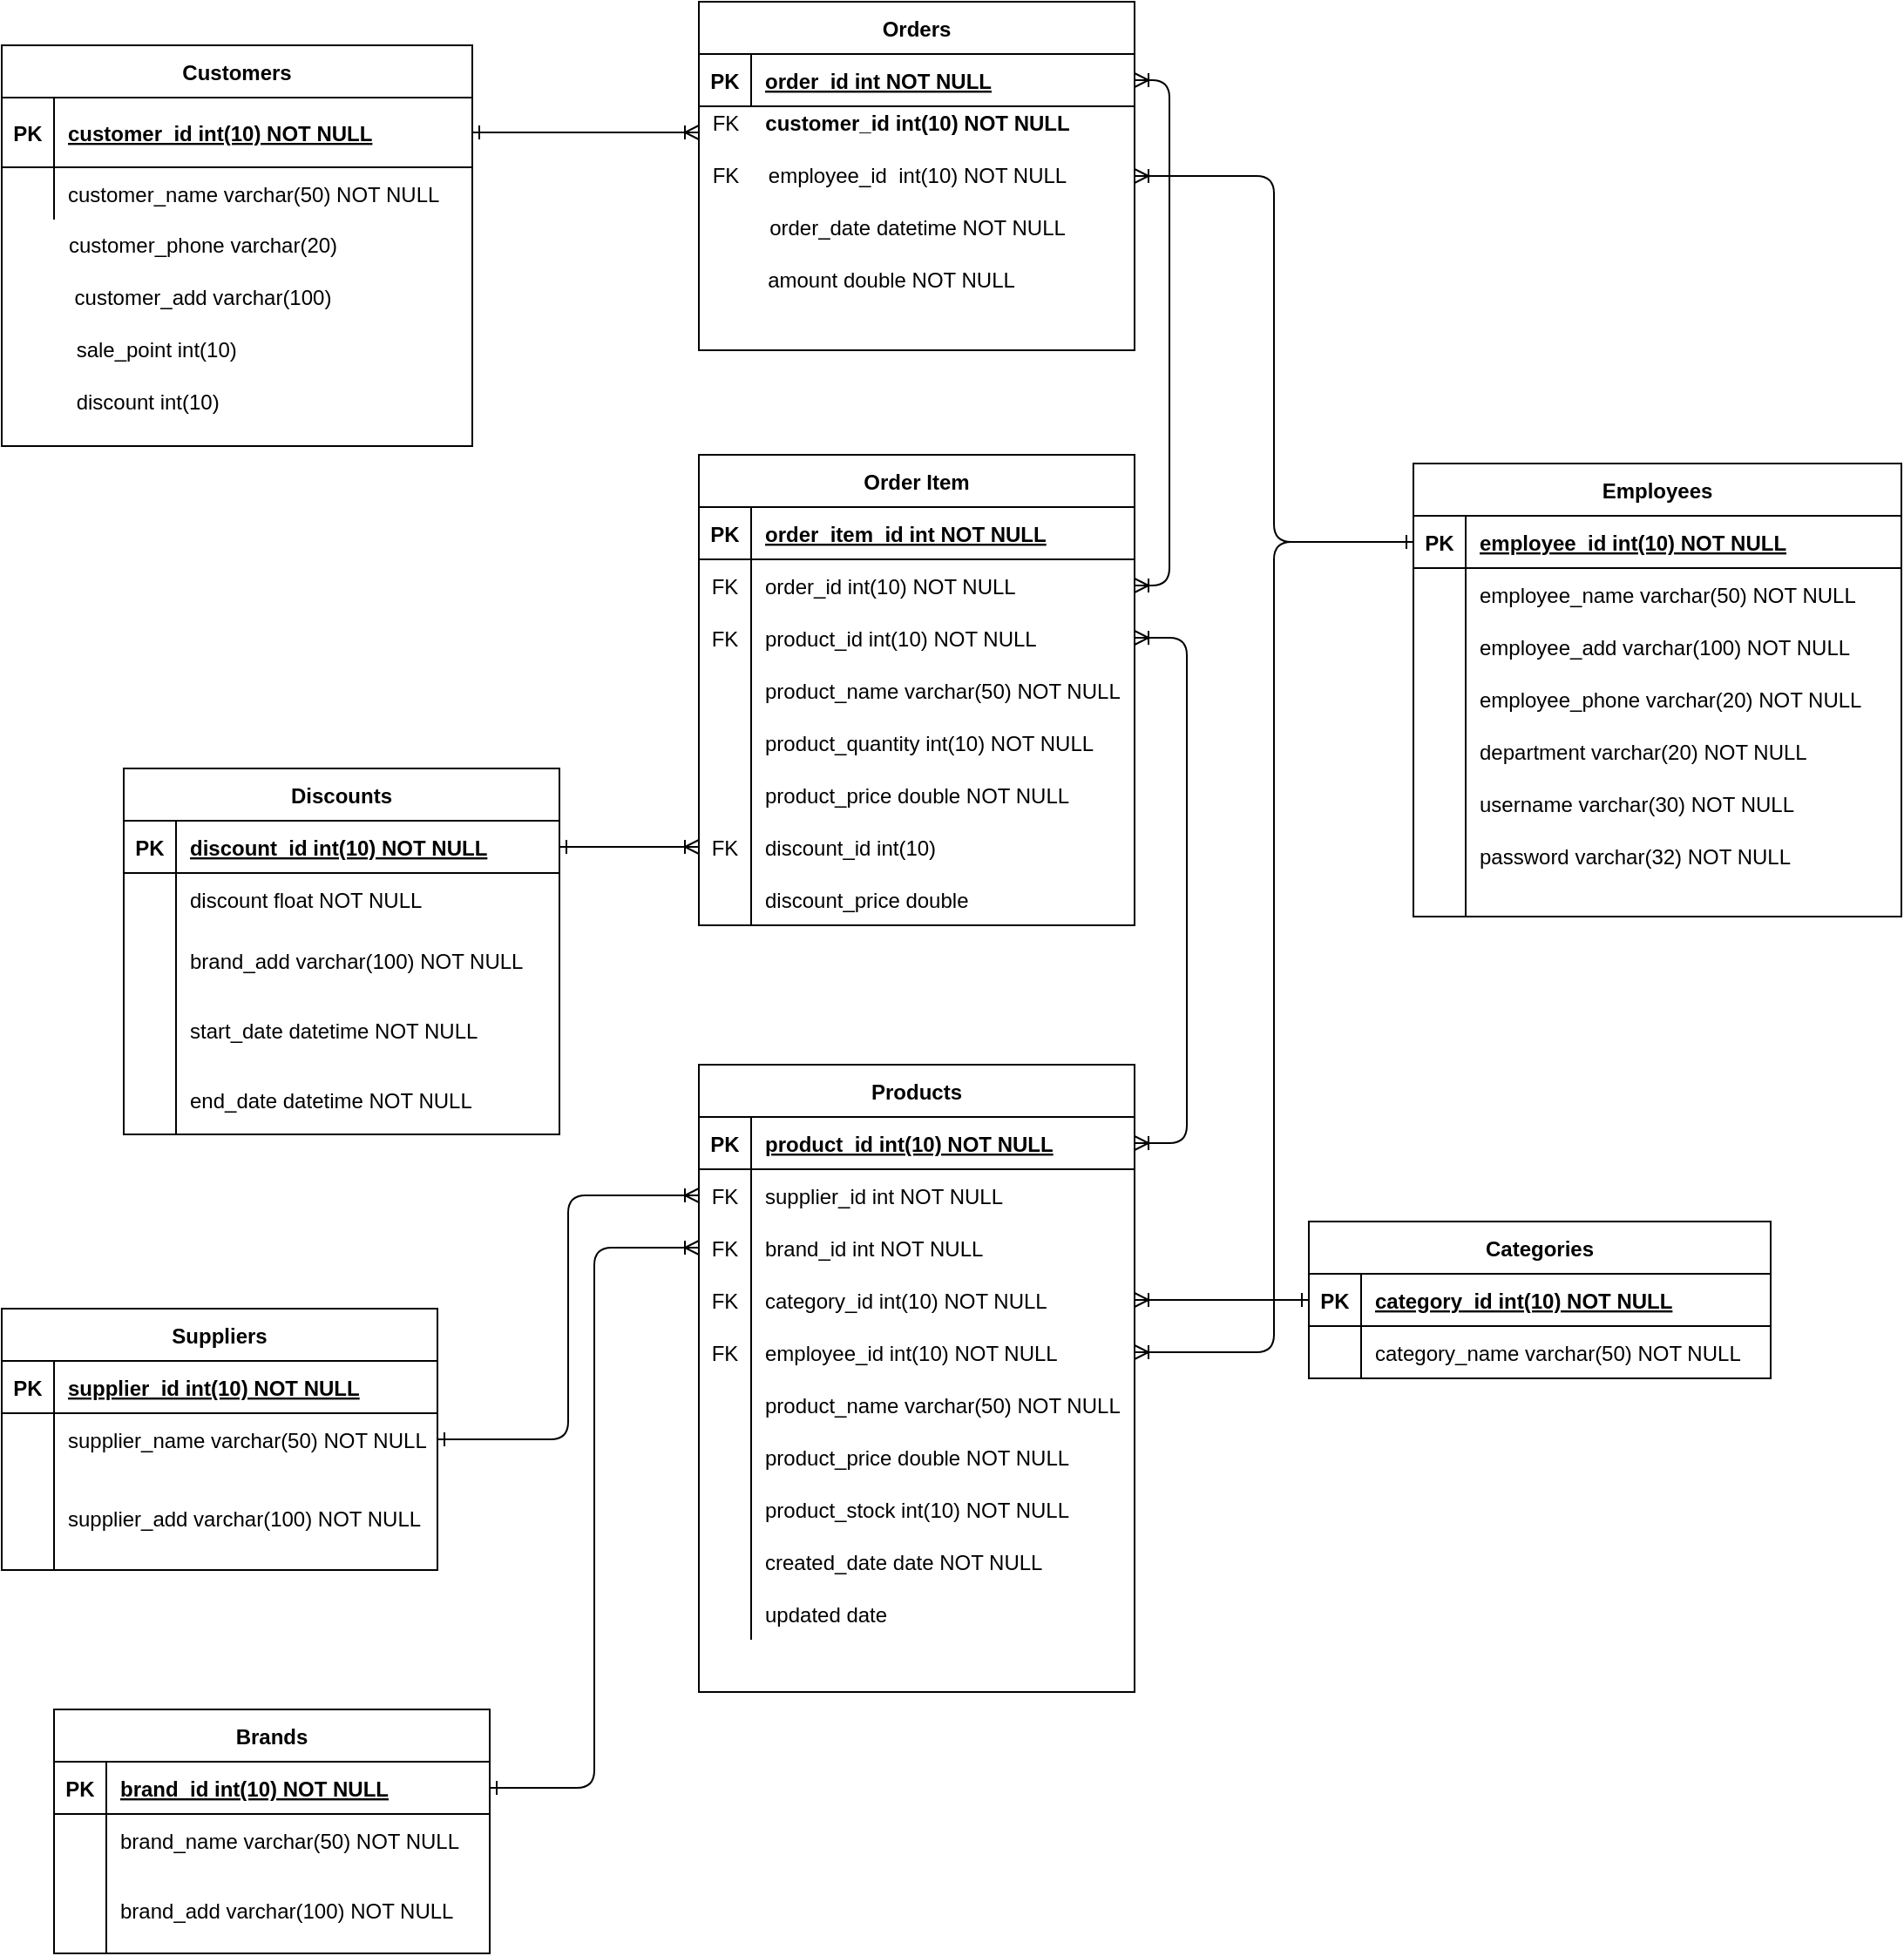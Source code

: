 <mxfile version="14.6.13" type="device"><diagram id="R2lEEEUBdFMjLlhIrx00" name="Page-1"><mxGraphModel dx="852" dy="494" grid="1" gridSize="10" guides="1" tooltips="1" connect="1" arrows="1" fold="1" page="1" pageScale="1" pageWidth="850" pageHeight="1100" math="0" shadow="0" extFonts="Permanent Marker^https://fonts.googleapis.com/css?family=Permanent+Marker"><root><mxCell id="0"/><mxCell id="1" parent="0"/><mxCell id="C-vyLk0tnHw3VtMMgP7b-1" value="" style="edgeStyle=entityRelationEdgeStyle;endArrow=ERoneToMany;startArrow=ERone;endFill=0;startFill=0;" parent="1" source="C-vyLk0tnHw3VtMMgP7b-24" edge="1"><mxGeometry width="100" height="100" relative="1" as="geometry"><mxPoint x="340" y="720" as="sourcePoint"/><mxPoint x="450" y="195" as="targetPoint"/></mxGeometry></mxCell><mxCell id="C-vyLk0tnHw3VtMMgP7b-2" value="Orders" style="shape=table;startSize=30;container=1;collapsible=1;childLayout=tableLayout;fixedRows=1;rowLines=0;fontStyle=1;align=center;resizeLast=1;" parent="1" vertex="1"><mxGeometry x="450" y="120" width="250" height="200" as="geometry"/></mxCell><mxCell id="C-vyLk0tnHw3VtMMgP7b-3" value="" style="shape=partialRectangle;collapsible=0;dropTarget=0;pointerEvents=0;fillColor=none;points=[[0,0.5],[1,0.5]];portConstraint=eastwest;top=0;left=0;right=0;bottom=1;" parent="C-vyLk0tnHw3VtMMgP7b-2" vertex="1"><mxGeometry y="30" width="250" height="30" as="geometry"/></mxCell><mxCell id="C-vyLk0tnHw3VtMMgP7b-4" value="PK" style="shape=partialRectangle;overflow=hidden;connectable=0;fillColor=none;top=0;left=0;bottom=0;right=0;fontStyle=1;" parent="C-vyLk0tnHw3VtMMgP7b-3" vertex="1"><mxGeometry width="30" height="30" as="geometry"/></mxCell><mxCell id="C-vyLk0tnHw3VtMMgP7b-5" value="order_id int NOT NULL " style="shape=partialRectangle;overflow=hidden;connectable=0;fillColor=none;top=0;left=0;bottom=0;right=0;align=left;spacingLeft=6;fontStyle=5;" parent="C-vyLk0tnHw3VtMMgP7b-3" vertex="1"><mxGeometry x="30" width="220" height="30" as="geometry"/></mxCell><mxCell id="C-vyLk0tnHw3VtMMgP7b-13" value="Order Item" style="shape=table;startSize=30;container=1;collapsible=1;childLayout=tableLayout;fixedRows=1;rowLines=0;fontStyle=1;align=center;resizeLast=1;" parent="1" vertex="1"><mxGeometry x="450" y="380" width="250" height="270" as="geometry"/></mxCell><mxCell id="C-vyLk0tnHw3VtMMgP7b-14" value="" style="shape=partialRectangle;collapsible=0;dropTarget=0;pointerEvents=0;fillColor=none;points=[[0,0.5],[1,0.5]];portConstraint=eastwest;top=0;left=0;right=0;bottom=1;" parent="C-vyLk0tnHw3VtMMgP7b-13" vertex="1"><mxGeometry y="30" width="250" height="30" as="geometry"/></mxCell><mxCell id="C-vyLk0tnHw3VtMMgP7b-15" value="PK" style="shape=partialRectangle;overflow=hidden;connectable=0;fillColor=none;top=0;left=0;bottom=0;right=0;fontStyle=1;" parent="C-vyLk0tnHw3VtMMgP7b-14" vertex="1"><mxGeometry width="30" height="30" as="geometry"/></mxCell><mxCell id="C-vyLk0tnHw3VtMMgP7b-16" value="order_item_id int NOT NULL " style="shape=partialRectangle;overflow=hidden;connectable=0;fillColor=none;top=0;left=0;bottom=0;right=0;align=left;spacingLeft=6;fontStyle=5;" parent="C-vyLk0tnHw3VtMMgP7b-14" vertex="1"><mxGeometry x="30" width="220" height="30" as="geometry"/></mxCell><mxCell id="C-vyLk0tnHw3VtMMgP7b-17" value="" style="shape=partialRectangle;collapsible=0;dropTarget=0;pointerEvents=0;fillColor=none;points=[[0,0.5],[1,0.5]];portConstraint=eastwest;top=0;left=0;right=0;bottom=0;" parent="C-vyLk0tnHw3VtMMgP7b-13" vertex="1"><mxGeometry y="60" width="250" height="30" as="geometry"/></mxCell><mxCell id="C-vyLk0tnHw3VtMMgP7b-18" value="FK" style="shape=partialRectangle;overflow=hidden;connectable=0;fillColor=none;top=0;left=0;bottom=0;right=0;" parent="C-vyLk0tnHw3VtMMgP7b-17" vertex="1"><mxGeometry width="30" height="30" as="geometry"/></mxCell><mxCell id="C-vyLk0tnHw3VtMMgP7b-19" value="order_id int(10) NOT NULL" style="shape=partialRectangle;overflow=hidden;connectable=0;fillColor=none;top=0;left=0;bottom=0;right=0;align=left;spacingLeft=6;" parent="C-vyLk0tnHw3VtMMgP7b-17" vertex="1"><mxGeometry x="30" width="220" height="30" as="geometry"/></mxCell><mxCell id="C-vyLk0tnHw3VtMMgP7b-20" value="" style="shape=partialRectangle;collapsible=0;dropTarget=0;pointerEvents=0;fillColor=none;points=[[0,0.5],[1,0.5]];portConstraint=eastwest;top=0;left=0;right=0;bottom=0;" parent="C-vyLk0tnHw3VtMMgP7b-13" vertex="1"><mxGeometry y="90" width="250" height="30" as="geometry"/></mxCell><mxCell id="C-vyLk0tnHw3VtMMgP7b-21" value="FK" style="shape=partialRectangle;overflow=hidden;connectable=0;fillColor=none;top=0;left=0;bottom=0;right=0;" parent="C-vyLk0tnHw3VtMMgP7b-20" vertex="1"><mxGeometry width="30" height="30" as="geometry"/></mxCell><mxCell id="C-vyLk0tnHw3VtMMgP7b-22" value="product_id int(10) NOT NULL" style="shape=partialRectangle;overflow=hidden;connectable=0;fillColor=none;top=0;left=0;bottom=0;right=0;align=left;spacingLeft=6;" parent="C-vyLk0tnHw3VtMMgP7b-20" vertex="1"><mxGeometry x="30" width="220" height="30" as="geometry"/></mxCell><mxCell id="wMYhRLvgJo-tIMHwj_1p-20" value="" style="shape=partialRectangle;collapsible=0;dropTarget=0;pointerEvents=0;fillColor=none;points=[[0,0.5],[1,0.5]];portConstraint=eastwest;top=0;left=0;right=0;bottom=0;" vertex="1" parent="C-vyLk0tnHw3VtMMgP7b-13"><mxGeometry y="120" width="250" height="30" as="geometry"/></mxCell><mxCell id="wMYhRLvgJo-tIMHwj_1p-21" value="" style="shape=partialRectangle;overflow=hidden;connectable=0;fillColor=none;top=0;left=0;bottom=0;right=0;" vertex="1" parent="wMYhRLvgJo-tIMHwj_1p-20"><mxGeometry width="30" height="30" as="geometry"/></mxCell><mxCell id="wMYhRLvgJo-tIMHwj_1p-22" value="product_name varchar(50) NOT NULL" style="shape=partialRectangle;overflow=hidden;connectable=0;fillColor=none;top=0;left=0;bottom=0;right=0;align=left;spacingLeft=6;" vertex="1" parent="wMYhRLvgJo-tIMHwj_1p-20"><mxGeometry x="30" width="220" height="30" as="geometry"/></mxCell><mxCell id="wMYhRLvgJo-tIMHwj_1p-23" value="" style="shape=partialRectangle;collapsible=0;dropTarget=0;pointerEvents=0;fillColor=none;points=[[0,0.5],[1,0.5]];portConstraint=eastwest;top=0;left=0;right=0;bottom=0;" vertex="1" parent="C-vyLk0tnHw3VtMMgP7b-13"><mxGeometry y="150" width="250" height="30" as="geometry"/></mxCell><mxCell id="wMYhRLvgJo-tIMHwj_1p-24" value="" style="shape=partialRectangle;overflow=hidden;connectable=0;fillColor=none;top=0;left=0;bottom=0;right=0;" vertex="1" parent="wMYhRLvgJo-tIMHwj_1p-23"><mxGeometry width="30" height="30" as="geometry"/></mxCell><mxCell id="wMYhRLvgJo-tIMHwj_1p-25" value="product_quantity int(10) NOT NULL" style="shape=partialRectangle;overflow=hidden;connectable=0;fillColor=none;top=0;left=0;bottom=0;right=0;align=left;spacingLeft=6;" vertex="1" parent="wMYhRLvgJo-tIMHwj_1p-23"><mxGeometry x="30" width="220" height="30" as="geometry"/></mxCell><mxCell id="wMYhRLvgJo-tIMHwj_1p-26" value="" style="shape=partialRectangle;collapsible=0;dropTarget=0;pointerEvents=0;fillColor=none;points=[[0,0.5],[1,0.5]];portConstraint=eastwest;top=0;left=0;right=0;bottom=0;" vertex="1" parent="C-vyLk0tnHw3VtMMgP7b-13"><mxGeometry y="180" width="250" height="30" as="geometry"/></mxCell><mxCell id="wMYhRLvgJo-tIMHwj_1p-27" value="" style="shape=partialRectangle;overflow=hidden;connectable=0;fillColor=none;top=0;left=0;bottom=0;right=0;" vertex="1" parent="wMYhRLvgJo-tIMHwj_1p-26"><mxGeometry width="30" height="30" as="geometry"/></mxCell><mxCell id="wMYhRLvgJo-tIMHwj_1p-28" value="product_price double NOT NULL" style="shape=partialRectangle;overflow=hidden;connectable=0;fillColor=none;top=0;left=0;bottom=0;right=0;align=left;spacingLeft=6;" vertex="1" parent="wMYhRLvgJo-tIMHwj_1p-26"><mxGeometry x="30" width="220" height="30" as="geometry"/></mxCell><mxCell id="wMYhRLvgJo-tIMHwj_1p-29" value="" style="shape=partialRectangle;collapsible=0;dropTarget=0;pointerEvents=0;fillColor=none;points=[[0,0.5],[1,0.5]];portConstraint=eastwest;top=0;left=0;right=0;bottom=0;" vertex="1" parent="C-vyLk0tnHw3VtMMgP7b-13"><mxGeometry y="210" width="250" height="30" as="geometry"/></mxCell><mxCell id="wMYhRLvgJo-tIMHwj_1p-30" value="FK" style="shape=partialRectangle;overflow=hidden;connectable=0;fillColor=none;top=0;left=0;bottom=0;right=0;" vertex="1" parent="wMYhRLvgJo-tIMHwj_1p-29"><mxGeometry width="30" height="30" as="geometry"/></mxCell><mxCell id="wMYhRLvgJo-tIMHwj_1p-31" value="discount_id int(10)" style="shape=partialRectangle;overflow=hidden;connectable=0;fillColor=none;top=0;left=0;bottom=0;right=0;align=left;spacingLeft=6;" vertex="1" parent="wMYhRLvgJo-tIMHwj_1p-29"><mxGeometry x="30" width="220" height="30" as="geometry"/></mxCell><mxCell id="wMYhRLvgJo-tIMHwj_1p-32" value="" style="shape=partialRectangle;collapsible=0;dropTarget=0;pointerEvents=0;fillColor=none;points=[[0,0.5],[1,0.5]];portConstraint=eastwest;top=0;left=0;right=0;bottom=0;" vertex="1" parent="C-vyLk0tnHw3VtMMgP7b-13"><mxGeometry y="240" width="250" height="30" as="geometry"/></mxCell><mxCell id="wMYhRLvgJo-tIMHwj_1p-33" value="" style="shape=partialRectangle;overflow=hidden;connectable=0;fillColor=none;top=0;left=0;bottom=0;right=0;" vertex="1" parent="wMYhRLvgJo-tIMHwj_1p-32"><mxGeometry width="30" height="30" as="geometry"/></mxCell><mxCell id="wMYhRLvgJo-tIMHwj_1p-34" value="discount_price double " style="shape=partialRectangle;overflow=hidden;connectable=0;fillColor=none;top=0;left=0;bottom=0;right=0;align=left;spacingLeft=6;" vertex="1" parent="wMYhRLvgJo-tIMHwj_1p-32"><mxGeometry x="30" width="220" height="30" as="geometry"/></mxCell><mxCell id="C-vyLk0tnHw3VtMMgP7b-23" value="Customers" style="shape=table;startSize=30;container=1;collapsible=1;childLayout=tableLayout;fixedRows=1;rowLines=0;fontStyle=1;align=center;resizeLast=1;" parent="1" vertex="1"><mxGeometry x="50" y="145" width="270" height="230" as="geometry"/></mxCell><mxCell id="C-vyLk0tnHw3VtMMgP7b-24" value="" style="shape=partialRectangle;collapsible=0;dropTarget=0;pointerEvents=0;fillColor=none;points=[[0,0.5],[1,0.5]];portConstraint=eastwest;top=0;left=0;right=0;bottom=1;" parent="C-vyLk0tnHw3VtMMgP7b-23" vertex="1"><mxGeometry y="30" width="270" height="40" as="geometry"/></mxCell><mxCell id="C-vyLk0tnHw3VtMMgP7b-25" value="PK" style="shape=partialRectangle;overflow=hidden;connectable=0;fillColor=none;top=0;left=0;bottom=0;right=0;fontStyle=1;" parent="C-vyLk0tnHw3VtMMgP7b-24" vertex="1"><mxGeometry width="30" height="40" as="geometry"/></mxCell><mxCell id="C-vyLk0tnHw3VtMMgP7b-26" value="customer_id int(10) NOT NULL " style="shape=partialRectangle;overflow=hidden;connectable=0;fillColor=none;top=0;left=0;bottom=0;right=0;align=left;spacingLeft=6;fontStyle=5;" parent="C-vyLk0tnHw3VtMMgP7b-24" vertex="1"><mxGeometry x="30" width="240" height="40" as="geometry"/></mxCell><mxCell id="C-vyLk0tnHw3VtMMgP7b-27" value="" style="shape=partialRectangle;collapsible=0;dropTarget=0;pointerEvents=0;fillColor=none;points=[[0,0.5],[1,0.5]];portConstraint=eastwest;top=0;left=0;right=0;bottom=0;" parent="C-vyLk0tnHw3VtMMgP7b-23" vertex="1"><mxGeometry y="70" width="270" height="30" as="geometry"/></mxCell><mxCell id="C-vyLk0tnHw3VtMMgP7b-28" value="" style="shape=partialRectangle;overflow=hidden;connectable=0;fillColor=none;top=0;left=0;bottom=0;right=0;" parent="C-vyLk0tnHw3VtMMgP7b-27" vertex="1"><mxGeometry width="30" height="30" as="geometry"/></mxCell><mxCell id="C-vyLk0tnHw3VtMMgP7b-29" value="customer_name varchar(50) NOT NULL" style="shape=partialRectangle;overflow=hidden;connectable=0;fillColor=none;top=0;left=0;bottom=0;right=0;align=left;spacingLeft=6;" parent="C-vyLk0tnHw3VtMMgP7b-27" vertex="1"><mxGeometry x="30" width="240" height="30" as="geometry"/></mxCell><mxCell id="wMYhRLvgJo-tIMHwj_1p-1" value="customer_phone varchar(20)" style="text;html=1;align=center;verticalAlign=middle;resizable=0;points=[];autosize=1;strokeColor=none;" vertex="1" parent="1"><mxGeometry x="80" y="250" width="170" height="20" as="geometry"/></mxCell><mxCell id="wMYhRLvgJo-tIMHwj_1p-2" value="customer_add varchar(100)" style="text;html=1;align=center;verticalAlign=middle;resizable=0;points=[];autosize=1;strokeColor=none;" vertex="1" parent="1"><mxGeometry x="85" y="280" width="160" height="20" as="geometry"/></mxCell><mxCell id="wMYhRLvgJo-tIMHwj_1p-3" value="sale_point int(10)&amp;nbsp;" style="text;html=1;align=center;verticalAlign=middle;resizable=0;points=[];autosize=1;strokeColor=none;" vertex="1" parent="1"><mxGeometry x="85" y="310" width="110" height="20" as="geometry"/></mxCell><mxCell id="wMYhRLvgJo-tIMHwj_1p-4" value="discount int(10)&amp;nbsp;" style="text;html=1;align=center;verticalAlign=middle;resizable=0;points=[];autosize=1;strokeColor=none;" vertex="1" parent="1"><mxGeometry x="85" y="340" width="100" height="20" as="geometry"/></mxCell><mxCell id="wMYhRLvgJo-tIMHwj_1p-6" value="&lt;span style=&quot;font-weight: 700 ; text-align: left&quot;&gt;customer_id int(10) NOT NULL&lt;/span&gt;" style="text;html=1;align=center;verticalAlign=middle;resizable=0;points=[];autosize=1;strokeColor=none;" vertex="1" parent="1"><mxGeometry x="480" y="180" width="190" height="20" as="geometry"/></mxCell><mxCell id="wMYhRLvgJo-tIMHwj_1p-7" value="employee_id&amp;nbsp; int(10) NOT NULL" style="text;html=1;align=center;verticalAlign=middle;resizable=0;points=[];autosize=1;strokeColor=none;" vertex="1" parent="1"><mxGeometry x="480" y="210" width="190" height="20" as="geometry"/></mxCell><mxCell id="wMYhRLvgJo-tIMHwj_1p-12" value="order_date datetime NOT NULL" style="text;html=1;align=center;verticalAlign=middle;resizable=0;points=[];autosize=1;strokeColor=none;" vertex="1" parent="1"><mxGeometry x="480" y="240" width="190" height="20" as="geometry"/></mxCell><mxCell id="wMYhRLvgJo-tIMHwj_1p-13" value="amount double NOT NULL" style="text;html=1;align=center;verticalAlign=middle;resizable=0;points=[];autosize=1;strokeColor=none;" vertex="1" parent="1"><mxGeometry x="480" y="270" width="160" height="20" as="geometry"/></mxCell><mxCell id="wMYhRLvgJo-tIMHwj_1p-19" style="edgeStyle=orthogonalEdgeStyle;curved=0;rounded=1;sketch=0;orthogonalLoop=1;jettySize=auto;html=1;entryX=1;entryY=0.5;entryDx=0;entryDy=0;endArrow=ERoneToMany;endFill=0;startArrow=ERoneToMany;startFill=0;" edge="1" parent="1" source="C-vyLk0tnHw3VtMMgP7b-3" target="C-vyLk0tnHw3VtMMgP7b-17"><mxGeometry relative="1" as="geometry"><Array as="points"><mxPoint x="720" y="165"/><mxPoint x="720" y="455"/></Array></mxGeometry></mxCell><mxCell id="wMYhRLvgJo-tIMHwj_1p-40" value="Products" style="shape=table;startSize=30;container=1;collapsible=1;childLayout=tableLayout;fixedRows=1;rowLines=0;fontStyle=1;align=center;resizeLast=1;" vertex="1" parent="1"><mxGeometry x="450" y="730" width="250" height="360" as="geometry"/></mxCell><mxCell id="wMYhRLvgJo-tIMHwj_1p-41" value="" style="shape=partialRectangle;collapsible=0;dropTarget=0;pointerEvents=0;fillColor=none;points=[[0,0.5],[1,0.5]];portConstraint=eastwest;top=0;left=0;right=0;bottom=1;" vertex="1" parent="wMYhRLvgJo-tIMHwj_1p-40"><mxGeometry y="30" width="250" height="30" as="geometry"/></mxCell><mxCell id="wMYhRLvgJo-tIMHwj_1p-42" value="PK" style="shape=partialRectangle;overflow=hidden;connectable=0;fillColor=none;top=0;left=0;bottom=0;right=0;fontStyle=1;" vertex="1" parent="wMYhRLvgJo-tIMHwj_1p-41"><mxGeometry width="30" height="30" as="geometry"/></mxCell><mxCell id="wMYhRLvgJo-tIMHwj_1p-43" value="product_id int(10) NOT NULL" style="shape=partialRectangle;overflow=hidden;connectable=0;fillColor=none;top=0;left=0;bottom=0;right=0;align=left;spacingLeft=6;fontStyle=5;" vertex="1" parent="wMYhRLvgJo-tIMHwj_1p-41"><mxGeometry x="30" width="220" height="30" as="geometry"/></mxCell><mxCell id="wMYhRLvgJo-tIMHwj_1p-44" value="" style="shape=partialRectangle;collapsible=0;dropTarget=0;pointerEvents=0;fillColor=none;points=[[0,0.5],[1,0.5]];portConstraint=eastwest;top=0;left=0;right=0;bottom=0;" vertex="1" parent="wMYhRLvgJo-tIMHwj_1p-40"><mxGeometry y="60" width="250" height="30" as="geometry"/></mxCell><mxCell id="wMYhRLvgJo-tIMHwj_1p-45" value="FK" style="shape=partialRectangle;overflow=hidden;connectable=0;fillColor=none;top=0;left=0;bottom=0;right=0;" vertex="1" parent="wMYhRLvgJo-tIMHwj_1p-44"><mxGeometry width="30" height="30" as="geometry"/></mxCell><mxCell id="wMYhRLvgJo-tIMHwj_1p-46" value="supplier_id int NOT NULL" style="shape=partialRectangle;overflow=hidden;connectable=0;fillColor=none;top=0;left=0;bottom=0;right=0;align=left;spacingLeft=6;" vertex="1" parent="wMYhRLvgJo-tIMHwj_1p-44"><mxGeometry x="30" width="220" height="30" as="geometry"/></mxCell><mxCell id="wMYhRLvgJo-tIMHwj_1p-143" value="" style="shape=partialRectangle;collapsible=0;dropTarget=0;pointerEvents=0;fillColor=none;points=[[0,0.5],[1,0.5]];portConstraint=eastwest;top=0;left=0;right=0;bottom=0;" vertex="1" parent="wMYhRLvgJo-tIMHwj_1p-40"><mxGeometry y="90" width="250" height="30" as="geometry"/></mxCell><mxCell id="wMYhRLvgJo-tIMHwj_1p-144" value="FK" style="shape=partialRectangle;overflow=hidden;connectable=0;fillColor=none;top=0;left=0;bottom=0;right=0;" vertex="1" parent="wMYhRLvgJo-tIMHwj_1p-143"><mxGeometry width="30" height="30" as="geometry"/></mxCell><mxCell id="wMYhRLvgJo-tIMHwj_1p-145" value="brand_id int NOT NULL" style="shape=partialRectangle;overflow=hidden;connectable=0;fillColor=none;top=0;left=0;bottom=0;right=0;align=left;spacingLeft=6;" vertex="1" parent="wMYhRLvgJo-tIMHwj_1p-143"><mxGeometry x="30" width="220" height="30" as="geometry"/></mxCell><mxCell id="wMYhRLvgJo-tIMHwj_1p-50" value="" style="shape=partialRectangle;collapsible=0;dropTarget=0;pointerEvents=0;fillColor=none;points=[[0,0.5],[1,0.5]];portConstraint=eastwest;top=0;left=0;right=0;bottom=0;" vertex="1" parent="wMYhRLvgJo-tIMHwj_1p-40"><mxGeometry y="120" width="250" height="30" as="geometry"/></mxCell><mxCell id="wMYhRLvgJo-tIMHwj_1p-51" value="FK" style="shape=partialRectangle;overflow=hidden;connectable=0;fillColor=none;top=0;left=0;bottom=0;right=0;" vertex="1" parent="wMYhRLvgJo-tIMHwj_1p-50"><mxGeometry width="30" height="30" as="geometry"/></mxCell><mxCell id="wMYhRLvgJo-tIMHwj_1p-52" value="category_id int(10) NOT NULL" style="shape=partialRectangle;overflow=hidden;connectable=0;fillColor=none;top=0;left=0;bottom=0;right=0;align=left;spacingLeft=6;" vertex="1" parent="wMYhRLvgJo-tIMHwj_1p-50"><mxGeometry x="30" width="220" height="30" as="geometry"/></mxCell><mxCell id="wMYhRLvgJo-tIMHwj_1p-53" value="" style="shape=partialRectangle;collapsible=0;dropTarget=0;pointerEvents=0;fillColor=none;points=[[0,0.5],[1,0.5]];portConstraint=eastwest;top=0;left=0;right=0;bottom=0;" vertex="1" parent="wMYhRLvgJo-tIMHwj_1p-40"><mxGeometry y="150" width="250" height="30" as="geometry"/></mxCell><mxCell id="wMYhRLvgJo-tIMHwj_1p-54" value="FK" style="shape=partialRectangle;overflow=hidden;connectable=0;fillColor=none;top=0;left=0;bottom=0;right=0;" vertex="1" parent="wMYhRLvgJo-tIMHwj_1p-53"><mxGeometry width="30" height="30" as="geometry"/></mxCell><mxCell id="wMYhRLvgJo-tIMHwj_1p-55" value="employee_id int(10) NOT NULL" style="shape=partialRectangle;overflow=hidden;connectable=0;fillColor=none;top=0;left=0;bottom=0;right=0;align=left;spacingLeft=6;" vertex="1" parent="wMYhRLvgJo-tIMHwj_1p-53"><mxGeometry x="30" width="220" height="30" as="geometry"/></mxCell><mxCell id="wMYhRLvgJo-tIMHwj_1p-56" value="" style="shape=partialRectangle;collapsible=0;dropTarget=0;pointerEvents=0;fillColor=none;points=[[0,0.5],[1,0.5]];portConstraint=eastwest;top=0;left=0;right=0;bottom=0;" vertex="1" parent="wMYhRLvgJo-tIMHwj_1p-40"><mxGeometry y="180" width="250" height="30" as="geometry"/></mxCell><mxCell id="wMYhRLvgJo-tIMHwj_1p-57" value="" style="shape=partialRectangle;overflow=hidden;connectable=0;fillColor=none;top=0;left=0;bottom=0;right=0;" vertex="1" parent="wMYhRLvgJo-tIMHwj_1p-56"><mxGeometry width="30" height="30" as="geometry"/></mxCell><mxCell id="wMYhRLvgJo-tIMHwj_1p-58" value="product_name varchar(50) NOT NULL" style="shape=partialRectangle;overflow=hidden;connectable=0;fillColor=none;top=0;left=0;bottom=0;right=0;align=left;spacingLeft=6;" vertex="1" parent="wMYhRLvgJo-tIMHwj_1p-56"><mxGeometry x="30" width="220" height="30" as="geometry"/></mxCell><mxCell id="wMYhRLvgJo-tIMHwj_1p-65" value="" style="shape=partialRectangle;collapsible=0;dropTarget=0;pointerEvents=0;fillColor=none;points=[[0,0.5],[1,0.5]];portConstraint=eastwest;top=0;left=0;right=0;bottom=0;" vertex="1" parent="wMYhRLvgJo-tIMHwj_1p-40"><mxGeometry y="210" width="250" height="30" as="geometry"/></mxCell><mxCell id="wMYhRLvgJo-tIMHwj_1p-66" value="" style="shape=partialRectangle;overflow=hidden;connectable=0;fillColor=none;top=0;left=0;bottom=0;right=0;" vertex="1" parent="wMYhRLvgJo-tIMHwj_1p-65"><mxGeometry width="30" height="30" as="geometry"/></mxCell><mxCell id="wMYhRLvgJo-tIMHwj_1p-67" value="product_price double NOT NULL" style="shape=partialRectangle;overflow=hidden;connectable=0;fillColor=none;top=0;left=0;bottom=0;right=0;align=left;spacingLeft=6;" vertex="1" parent="wMYhRLvgJo-tIMHwj_1p-65"><mxGeometry x="30" width="220" height="30" as="geometry"/></mxCell><mxCell id="wMYhRLvgJo-tIMHwj_1p-68" value="" style="shape=partialRectangle;collapsible=0;dropTarget=0;pointerEvents=0;fillColor=none;points=[[0,0.5],[1,0.5]];portConstraint=eastwest;top=0;left=0;right=0;bottom=0;" vertex="1" parent="wMYhRLvgJo-tIMHwj_1p-40"><mxGeometry y="240" width="250" height="30" as="geometry"/></mxCell><mxCell id="wMYhRLvgJo-tIMHwj_1p-69" value="" style="shape=partialRectangle;overflow=hidden;connectable=0;fillColor=none;top=0;left=0;bottom=0;right=0;" vertex="1" parent="wMYhRLvgJo-tIMHwj_1p-68"><mxGeometry width="30" height="30" as="geometry"/></mxCell><mxCell id="wMYhRLvgJo-tIMHwj_1p-70" value="product_stock int(10) NOT NULL" style="shape=partialRectangle;overflow=hidden;connectable=0;fillColor=none;top=0;left=0;bottom=0;right=0;align=left;spacingLeft=6;" vertex="1" parent="wMYhRLvgJo-tIMHwj_1p-68"><mxGeometry x="30" width="220" height="30" as="geometry"/></mxCell><mxCell id="wMYhRLvgJo-tIMHwj_1p-59" value="" style="shape=partialRectangle;collapsible=0;dropTarget=0;pointerEvents=0;fillColor=none;points=[[0,0.5],[1,0.5]];portConstraint=eastwest;top=0;left=0;right=0;bottom=0;" vertex="1" parent="wMYhRLvgJo-tIMHwj_1p-40"><mxGeometry y="270" width="250" height="30" as="geometry"/></mxCell><mxCell id="wMYhRLvgJo-tIMHwj_1p-60" value="" style="shape=partialRectangle;overflow=hidden;connectable=0;fillColor=none;top=0;left=0;bottom=0;right=0;" vertex="1" parent="wMYhRLvgJo-tIMHwj_1p-59"><mxGeometry width="30" height="30" as="geometry"/></mxCell><mxCell id="wMYhRLvgJo-tIMHwj_1p-61" value="created_date date NOT NULL" style="shape=partialRectangle;overflow=hidden;connectable=0;fillColor=none;top=0;left=0;bottom=0;right=0;align=left;spacingLeft=6;" vertex="1" parent="wMYhRLvgJo-tIMHwj_1p-59"><mxGeometry x="30" width="220" height="30" as="geometry"/></mxCell><mxCell id="wMYhRLvgJo-tIMHwj_1p-71" value="" style="shape=partialRectangle;collapsible=0;dropTarget=0;pointerEvents=0;fillColor=none;points=[[0,0.5],[1,0.5]];portConstraint=eastwest;top=0;left=0;right=0;bottom=0;" vertex="1" parent="wMYhRLvgJo-tIMHwj_1p-40"><mxGeometry y="300" width="250" height="30" as="geometry"/></mxCell><mxCell id="wMYhRLvgJo-tIMHwj_1p-72" value="" style="shape=partialRectangle;overflow=hidden;connectable=0;fillColor=none;top=0;left=0;bottom=0;right=0;" vertex="1" parent="wMYhRLvgJo-tIMHwj_1p-71"><mxGeometry width="30" height="30" as="geometry"/></mxCell><mxCell id="wMYhRLvgJo-tIMHwj_1p-73" value="updated date " style="shape=partialRectangle;overflow=hidden;connectable=0;fillColor=none;top=0;left=0;bottom=0;right=0;align=left;spacingLeft=6;" vertex="1" parent="wMYhRLvgJo-tIMHwj_1p-71"><mxGeometry x="30" width="220" height="30" as="geometry"/></mxCell><mxCell id="wMYhRLvgJo-tIMHwj_1p-74" value="Employees" style="shape=table;startSize=30;container=1;collapsible=1;childLayout=tableLayout;fixedRows=1;rowLines=0;fontStyle=1;align=center;resizeLast=1;" vertex="1" parent="1"><mxGeometry x="860" y="385" width="280" height="260" as="geometry"/></mxCell><mxCell id="wMYhRLvgJo-tIMHwj_1p-75" value="" style="shape=partialRectangle;collapsible=0;dropTarget=0;pointerEvents=0;fillColor=none;points=[[0,0.5],[1,0.5]];portConstraint=eastwest;top=0;left=0;right=0;bottom=1;" vertex="1" parent="wMYhRLvgJo-tIMHwj_1p-74"><mxGeometry y="30" width="280" height="30" as="geometry"/></mxCell><mxCell id="wMYhRLvgJo-tIMHwj_1p-76" value="PK" style="shape=partialRectangle;overflow=hidden;connectable=0;fillColor=none;top=0;left=0;bottom=0;right=0;fontStyle=1;" vertex="1" parent="wMYhRLvgJo-tIMHwj_1p-75"><mxGeometry width="30" height="30" as="geometry"/></mxCell><mxCell id="wMYhRLvgJo-tIMHwj_1p-77" value="employee_id int(10) NOT NULL" style="shape=partialRectangle;overflow=hidden;connectable=0;fillColor=none;top=0;left=0;bottom=0;right=0;align=left;spacingLeft=6;fontStyle=5;" vertex="1" parent="wMYhRLvgJo-tIMHwj_1p-75"><mxGeometry x="30" width="250" height="30" as="geometry"/></mxCell><mxCell id="wMYhRLvgJo-tIMHwj_1p-78" value="" style="shape=partialRectangle;collapsible=0;dropTarget=0;pointerEvents=0;fillColor=none;points=[[0,0.5],[1,0.5]];portConstraint=eastwest;top=0;left=0;right=0;bottom=0;" vertex="1" parent="wMYhRLvgJo-tIMHwj_1p-74"><mxGeometry y="60" width="280" height="30" as="geometry"/></mxCell><mxCell id="wMYhRLvgJo-tIMHwj_1p-79" value="" style="shape=partialRectangle;overflow=hidden;connectable=0;fillColor=none;top=0;left=0;bottom=0;right=0;" vertex="1" parent="wMYhRLvgJo-tIMHwj_1p-78"><mxGeometry width="30" height="30" as="geometry"/></mxCell><mxCell id="wMYhRLvgJo-tIMHwj_1p-80" value="employee_name varchar(50) NOT NULL" style="shape=partialRectangle;overflow=hidden;connectable=0;fillColor=none;top=0;left=0;bottom=0;right=0;align=left;spacingLeft=6;" vertex="1" parent="wMYhRLvgJo-tIMHwj_1p-78"><mxGeometry x="30" width="250" height="30" as="geometry"/></mxCell><mxCell id="wMYhRLvgJo-tIMHwj_1p-81" value="" style="shape=partialRectangle;collapsible=0;dropTarget=0;pointerEvents=0;fillColor=none;points=[[0,0.5],[1,0.5]];portConstraint=eastwest;top=0;left=0;right=0;bottom=0;" vertex="1" parent="wMYhRLvgJo-tIMHwj_1p-74"><mxGeometry y="90" width="280" height="30" as="geometry"/></mxCell><mxCell id="wMYhRLvgJo-tIMHwj_1p-82" value="" style="shape=partialRectangle;overflow=hidden;connectable=0;fillColor=none;top=0;left=0;bottom=0;right=0;" vertex="1" parent="wMYhRLvgJo-tIMHwj_1p-81"><mxGeometry width="30" height="30" as="geometry"/></mxCell><mxCell id="wMYhRLvgJo-tIMHwj_1p-83" value="employee_add varchar(100) NOT NULL" style="shape=partialRectangle;overflow=hidden;connectable=0;fillColor=none;top=0;left=0;bottom=0;right=0;align=left;spacingLeft=6;" vertex="1" parent="wMYhRLvgJo-tIMHwj_1p-81"><mxGeometry x="30" width="250" height="30" as="geometry"/></mxCell><mxCell id="wMYhRLvgJo-tIMHwj_1p-84" value="" style="shape=partialRectangle;collapsible=0;dropTarget=0;pointerEvents=0;fillColor=none;points=[[0,0.5],[1,0.5]];portConstraint=eastwest;top=0;left=0;right=0;bottom=0;" vertex="1" parent="wMYhRLvgJo-tIMHwj_1p-74"><mxGeometry y="120" width="280" height="30" as="geometry"/></mxCell><mxCell id="wMYhRLvgJo-tIMHwj_1p-85" value="" style="shape=partialRectangle;overflow=hidden;connectable=0;fillColor=none;top=0;left=0;bottom=0;right=0;" vertex="1" parent="wMYhRLvgJo-tIMHwj_1p-84"><mxGeometry width="30" height="30" as="geometry"/></mxCell><mxCell id="wMYhRLvgJo-tIMHwj_1p-86" value="employee_phone varchar(20) NOT NULL" style="shape=partialRectangle;overflow=hidden;connectable=0;fillColor=none;top=0;left=0;bottom=0;right=0;align=left;spacingLeft=6;" vertex="1" parent="wMYhRLvgJo-tIMHwj_1p-84"><mxGeometry x="30" width="250" height="30" as="geometry"/></mxCell><mxCell id="wMYhRLvgJo-tIMHwj_1p-87" value="" style="shape=partialRectangle;collapsible=0;dropTarget=0;pointerEvents=0;fillColor=none;points=[[0,0.5],[1,0.5]];portConstraint=eastwest;top=0;left=0;right=0;bottom=0;" vertex="1" parent="wMYhRLvgJo-tIMHwj_1p-74"><mxGeometry y="150" width="280" height="30" as="geometry"/></mxCell><mxCell id="wMYhRLvgJo-tIMHwj_1p-88" value="" style="shape=partialRectangle;overflow=hidden;connectable=0;fillColor=none;top=0;left=0;bottom=0;right=0;" vertex="1" parent="wMYhRLvgJo-tIMHwj_1p-87"><mxGeometry width="30" height="30" as="geometry"/></mxCell><mxCell id="wMYhRLvgJo-tIMHwj_1p-89" value="department varchar(20) NOT NULL" style="shape=partialRectangle;overflow=hidden;connectable=0;fillColor=none;top=0;left=0;bottom=0;right=0;align=left;spacingLeft=6;" vertex="1" parent="wMYhRLvgJo-tIMHwj_1p-87"><mxGeometry x="30" width="250" height="30" as="geometry"/></mxCell><mxCell id="wMYhRLvgJo-tIMHwj_1p-90" value="" style="shape=partialRectangle;collapsible=0;dropTarget=0;pointerEvents=0;fillColor=none;points=[[0,0.5],[1,0.5]];portConstraint=eastwest;top=0;left=0;right=0;bottom=0;" vertex="1" parent="wMYhRLvgJo-tIMHwj_1p-74"><mxGeometry y="180" width="280" height="30" as="geometry"/></mxCell><mxCell id="wMYhRLvgJo-tIMHwj_1p-91" value="" style="shape=partialRectangle;overflow=hidden;connectable=0;fillColor=none;top=0;left=0;bottom=0;right=0;" vertex="1" parent="wMYhRLvgJo-tIMHwj_1p-90"><mxGeometry width="30" height="30" as="geometry"/></mxCell><mxCell id="wMYhRLvgJo-tIMHwj_1p-92" value="username varchar(30) NOT NULL" style="shape=partialRectangle;overflow=hidden;connectable=0;fillColor=none;top=0;left=0;bottom=0;right=0;align=left;spacingLeft=6;" vertex="1" parent="wMYhRLvgJo-tIMHwj_1p-90"><mxGeometry x="30" width="250" height="30" as="geometry"/></mxCell><mxCell id="wMYhRLvgJo-tIMHwj_1p-93" value="" style="shape=partialRectangle;collapsible=0;dropTarget=0;pointerEvents=0;fillColor=none;points=[[0,0.5],[1,0.5]];portConstraint=eastwest;top=0;left=0;right=0;bottom=0;" vertex="1" parent="wMYhRLvgJo-tIMHwj_1p-74"><mxGeometry y="210" width="280" height="30" as="geometry"/></mxCell><mxCell id="wMYhRLvgJo-tIMHwj_1p-94" value="" style="shape=partialRectangle;overflow=hidden;connectable=0;fillColor=none;top=0;left=0;bottom=0;right=0;" vertex="1" parent="wMYhRLvgJo-tIMHwj_1p-93"><mxGeometry width="30" height="30" as="geometry"/></mxCell><mxCell id="wMYhRLvgJo-tIMHwj_1p-95" value="password varchar(32) NOT NULL" style="shape=partialRectangle;overflow=hidden;connectable=0;fillColor=none;top=0;left=0;bottom=0;right=0;align=left;spacingLeft=6;" vertex="1" parent="wMYhRLvgJo-tIMHwj_1p-93"><mxGeometry x="30" width="250" height="30" as="geometry"/></mxCell><mxCell id="wMYhRLvgJo-tIMHwj_1p-96" value="" style="shape=partialRectangle;collapsible=0;dropTarget=0;pointerEvents=0;fillColor=none;points=[[0,0.5],[1,0.5]];portConstraint=eastwest;top=0;left=0;right=0;bottom=0;" vertex="1" parent="wMYhRLvgJo-tIMHwj_1p-74"><mxGeometry y="240" width="280" height="20" as="geometry"/></mxCell><mxCell id="wMYhRLvgJo-tIMHwj_1p-97" value="" style="shape=partialRectangle;overflow=hidden;connectable=0;fillColor=none;top=0;left=0;bottom=0;right=0;" vertex="1" parent="wMYhRLvgJo-tIMHwj_1p-96"><mxGeometry width="30" height="20" as="geometry"/></mxCell><mxCell id="wMYhRLvgJo-tIMHwj_1p-98" value="" style="shape=partialRectangle;overflow=hidden;connectable=0;fillColor=none;top=0;left=0;bottom=0;right=0;align=left;spacingLeft=6;" vertex="1" parent="wMYhRLvgJo-tIMHwj_1p-96"><mxGeometry x="30" width="250" height="20" as="geometry"/></mxCell><mxCell id="wMYhRLvgJo-tIMHwj_1p-106" style="edgeStyle=orthogonalEdgeStyle;curved=0;rounded=1;sketch=0;orthogonalLoop=1;jettySize=auto;html=1;entryX=1;entryY=0.5;entryDx=0;entryDy=0;endArrow=ERoneToMany;endFill=0;startArrow=ERoneToMany;startFill=0;exitX=1;exitY=0.5;exitDx=0;exitDy=0;" edge="1" parent="1" source="wMYhRLvgJo-tIMHwj_1p-41" target="C-vyLk0tnHw3VtMMgP7b-20"><mxGeometry relative="1" as="geometry"><mxPoint x="710" y="865" as="sourcePoint"/><Array as="points"><mxPoint x="730" y="775"/><mxPoint x="730" y="485"/></Array></mxGeometry></mxCell><mxCell id="wMYhRLvgJo-tIMHwj_1p-107" style="edgeStyle=orthogonalEdgeStyle;curved=0;rounded=1;sketch=0;orthogonalLoop=1;jettySize=auto;html=1;entryX=1;entryY=0.5;entryDx=0;entryDy=0;startArrow=ERone;startFill=0;endArrow=ERoneToMany;endFill=0;" edge="1" parent="1" source="wMYhRLvgJo-tIMHwj_1p-75" target="C-vyLk0tnHw3VtMMgP7b-2"><mxGeometry relative="1" as="geometry"/></mxCell><mxCell id="wMYhRLvgJo-tIMHwj_1p-109" value="FK" style="text;html=1;align=center;verticalAlign=middle;resizable=0;points=[];autosize=1;strokeColor=none;" vertex="1" parent="1"><mxGeometry x="450" y="210" width="30" height="20" as="geometry"/></mxCell><mxCell id="wMYhRLvgJo-tIMHwj_1p-110" value="FK" style="text;html=1;align=center;verticalAlign=middle;resizable=0;points=[];autosize=1;strokeColor=none;" vertex="1" parent="1"><mxGeometry x="450" y="180" width="30" height="20" as="geometry"/></mxCell><mxCell id="wMYhRLvgJo-tIMHwj_1p-111" style="edgeStyle=orthogonalEdgeStyle;curved=0;rounded=1;sketch=0;orthogonalLoop=1;jettySize=auto;html=1;startArrow=ERone;startFill=0;endArrow=ERoneToMany;endFill=0;" edge="1" parent="1" source="wMYhRLvgJo-tIMHwj_1p-75" target="wMYhRLvgJo-tIMHwj_1p-53"><mxGeometry relative="1" as="geometry"/></mxCell><mxCell id="wMYhRLvgJo-tIMHwj_1p-112" value="Brands" style="shape=table;startSize=30;container=1;collapsible=1;childLayout=tableLayout;fixedRows=1;rowLines=0;fontStyle=1;align=center;resizeLast=1;" vertex="1" parent="1"><mxGeometry x="80" y="1100" width="250" height="140" as="geometry"/></mxCell><mxCell id="wMYhRLvgJo-tIMHwj_1p-113" value="" style="shape=partialRectangle;collapsible=0;dropTarget=0;pointerEvents=0;fillColor=none;points=[[0,0.5],[1,0.5]];portConstraint=eastwest;top=0;left=0;right=0;bottom=1;" vertex="1" parent="wMYhRLvgJo-tIMHwj_1p-112"><mxGeometry y="30" width="250" height="30" as="geometry"/></mxCell><mxCell id="wMYhRLvgJo-tIMHwj_1p-114" value="PK" style="shape=partialRectangle;overflow=hidden;connectable=0;fillColor=none;top=0;left=0;bottom=0;right=0;fontStyle=1;" vertex="1" parent="wMYhRLvgJo-tIMHwj_1p-113"><mxGeometry width="30" height="30" as="geometry"/></mxCell><mxCell id="wMYhRLvgJo-tIMHwj_1p-115" value="brand_id int(10) NOT NULL" style="shape=partialRectangle;overflow=hidden;connectable=0;fillColor=none;top=0;left=0;bottom=0;right=0;align=left;spacingLeft=6;fontStyle=5;" vertex="1" parent="wMYhRLvgJo-tIMHwj_1p-113"><mxGeometry x="30" width="220" height="30" as="geometry"/></mxCell><mxCell id="wMYhRLvgJo-tIMHwj_1p-116" value="" style="shape=partialRectangle;collapsible=0;dropTarget=0;pointerEvents=0;fillColor=none;points=[[0,0.5],[1,0.5]];portConstraint=eastwest;top=0;left=0;right=0;bottom=0;" vertex="1" parent="wMYhRLvgJo-tIMHwj_1p-112"><mxGeometry y="60" width="250" height="30" as="geometry"/></mxCell><mxCell id="wMYhRLvgJo-tIMHwj_1p-117" value="" style="shape=partialRectangle;overflow=hidden;connectable=0;fillColor=none;top=0;left=0;bottom=0;right=0;" vertex="1" parent="wMYhRLvgJo-tIMHwj_1p-116"><mxGeometry width="30" height="30" as="geometry"/></mxCell><mxCell id="wMYhRLvgJo-tIMHwj_1p-118" value="brand_name varchar(50) NOT NULL" style="shape=partialRectangle;overflow=hidden;connectable=0;fillColor=none;top=0;left=0;bottom=0;right=0;align=left;spacingLeft=6;" vertex="1" parent="wMYhRLvgJo-tIMHwj_1p-116"><mxGeometry x="30" width="220" height="30" as="geometry"/></mxCell><mxCell id="wMYhRLvgJo-tIMHwj_1p-119" value="" style="shape=partialRectangle;collapsible=0;dropTarget=0;pointerEvents=0;fillColor=none;points=[[0,0.5],[1,0.5]];portConstraint=eastwest;top=0;left=0;right=0;bottom=0;" vertex="1" parent="wMYhRLvgJo-tIMHwj_1p-112"><mxGeometry y="90" width="250" height="50" as="geometry"/></mxCell><mxCell id="wMYhRLvgJo-tIMHwj_1p-120" value="" style="shape=partialRectangle;overflow=hidden;connectable=0;fillColor=none;top=0;left=0;bottom=0;right=0;" vertex="1" parent="wMYhRLvgJo-tIMHwj_1p-119"><mxGeometry width="30" height="50" as="geometry"/></mxCell><mxCell id="wMYhRLvgJo-tIMHwj_1p-121" value="brand_add varchar(100) NOT NULL" style="shape=partialRectangle;overflow=hidden;connectable=0;fillColor=none;top=0;left=0;bottom=0;right=0;align=left;spacingLeft=6;" vertex="1" parent="wMYhRLvgJo-tIMHwj_1p-119"><mxGeometry x="30" width="220" height="50" as="geometry"/></mxCell><mxCell id="wMYhRLvgJo-tIMHwj_1p-146" style="edgeStyle=orthogonalEdgeStyle;curved=0;rounded=1;sketch=0;orthogonalLoop=1;jettySize=auto;html=1;entryX=0;entryY=0.5;entryDx=0;entryDy=0;startArrow=ERone;startFill=0;endArrow=ERoneToMany;endFill=0;" edge="1" parent="1" source="wMYhRLvgJo-tIMHwj_1p-113" target="wMYhRLvgJo-tIMHwj_1p-143"><mxGeometry relative="1" as="geometry"/></mxCell><mxCell id="wMYhRLvgJo-tIMHwj_1p-147" value="Suppliers" style="shape=table;startSize=30;container=1;collapsible=1;childLayout=tableLayout;fixedRows=1;rowLines=0;fontStyle=1;align=center;resizeLast=1;" vertex="1" parent="1"><mxGeometry x="50" y="870" width="250" height="150" as="geometry"/></mxCell><mxCell id="wMYhRLvgJo-tIMHwj_1p-148" value="" style="shape=partialRectangle;collapsible=0;dropTarget=0;pointerEvents=0;fillColor=none;points=[[0,0.5],[1,0.5]];portConstraint=eastwest;top=0;left=0;right=0;bottom=1;" vertex="1" parent="wMYhRLvgJo-tIMHwj_1p-147"><mxGeometry y="30" width="250" height="30" as="geometry"/></mxCell><mxCell id="wMYhRLvgJo-tIMHwj_1p-149" value="PK" style="shape=partialRectangle;overflow=hidden;connectable=0;fillColor=none;top=0;left=0;bottom=0;right=0;fontStyle=1;" vertex="1" parent="wMYhRLvgJo-tIMHwj_1p-148"><mxGeometry width="30" height="30" as="geometry"/></mxCell><mxCell id="wMYhRLvgJo-tIMHwj_1p-150" value="supplier_id int(10) NOT NULL" style="shape=partialRectangle;overflow=hidden;connectable=0;fillColor=none;top=0;left=0;bottom=0;right=0;align=left;spacingLeft=6;fontStyle=5;" vertex="1" parent="wMYhRLvgJo-tIMHwj_1p-148"><mxGeometry x="30" width="220" height="30" as="geometry"/></mxCell><mxCell id="wMYhRLvgJo-tIMHwj_1p-151" value="" style="shape=partialRectangle;collapsible=0;dropTarget=0;pointerEvents=0;fillColor=none;points=[[0,0.5],[1,0.5]];portConstraint=eastwest;top=0;left=0;right=0;bottom=0;" vertex="1" parent="wMYhRLvgJo-tIMHwj_1p-147"><mxGeometry y="60" width="250" height="30" as="geometry"/></mxCell><mxCell id="wMYhRLvgJo-tIMHwj_1p-152" value="" style="shape=partialRectangle;overflow=hidden;connectable=0;fillColor=none;top=0;left=0;bottom=0;right=0;" vertex="1" parent="wMYhRLvgJo-tIMHwj_1p-151"><mxGeometry width="30" height="30" as="geometry"/></mxCell><mxCell id="wMYhRLvgJo-tIMHwj_1p-153" value="supplier_name varchar(50) NOT NULL" style="shape=partialRectangle;overflow=hidden;connectable=0;fillColor=none;top=0;left=0;bottom=0;right=0;align=left;spacingLeft=6;" vertex="1" parent="wMYhRLvgJo-tIMHwj_1p-151"><mxGeometry x="30" width="220" height="30" as="geometry"/></mxCell><mxCell id="wMYhRLvgJo-tIMHwj_1p-154" value="" style="shape=partialRectangle;collapsible=0;dropTarget=0;pointerEvents=0;fillColor=none;points=[[0,0.5],[1,0.5]];portConstraint=eastwest;top=0;left=0;right=0;bottom=0;" vertex="1" parent="wMYhRLvgJo-tIMHwj_1p-147"><mxGeometry y="90" width="250" height="60" as="geometry"/></mxCell><mxCell id="wMYhRLvgJo-tIMHwj_1p-155" value="" style="shape=partialRectangle;overflow=hidden;connectable=0;fillColor=none;top=0;left=0;bottom=0;right=0;" vertex="1" parent="wMYhRLvgJo-tIMHwj_1p-154"><mxGeometry width="30" height="60" as="geometry"/></mxCell><mxCell id="wMYhRLvgJo-tIMHwj_1p-156" value="supplier_add varchar(100) NOT NULL" style="shape=partialRectangle;overflow=hidden;connectable=0;fillColor=none;top=0;left=0;bottom=0;right=0;align=left;spacingLeft=6;" vertex="1" parent="wMYhRLvgJo-tIMHwj_1p-154"><mxGeometry x="30" width="220" height="60" as="geometry"/></mxCell><mxCell id="wMYhRLvgJo-tIMHwj_1p-157" style="edgeStyle=orthogonalEdgeStyle;curved=0;rounded=1;sketch=0;orthogonalLoop=1;jettySize=auto;html=1;entryX=0;entryY=0.5;entryDx=0;entryDy=0;startArrow=ERone;startFill=0;endArrow=ERoneToMany;endFill=0;" edge="1" parent="1" source="wMYhRLvgJo-tIMHwj_1p-151" target="wMYhRLvgJo-tIMHwj_1p-44"><mxGeometry relative="1" as="geometry"/></mxCell><mxCell id="wMYhRLvgJo-tIMHwj_1p-158" value="Categories" style="shape=table;startSize=30;container=1;collapsible=1;childLayout=tableLayout;fixedRows=1;rowLines=0;fontStyle=1;align=center;resizeLast=1;" vertex="1" parent="1"><mxGeometry x="800" y="820" width="265" height="90" as="geometry"/></mxCell><mxCell id="wMYhRLvgJo-tIMHwj_1p-159" value="" style="shape=partialRectangle;collapsible=0;dropTarget=0;pointerEvents=0;fillColor=none;points=[[0,0.5],[1,0.5]];portConstraint=eastwest;top=0;left=0;right=0;bottom=1;" vertex="1" parent="wMYhRLvgJo-tIMHwj_1p-158"><mxGeometry y="30" width="265" height="30" as="geometry"/></mxCell><mxCell id="wMYhRLvgJo-tIMHwj_1p-160" value="PK" style="shape=partialRectangle;overflow=hidden;connectable=0;fillColor=none;top=0;left=0;bottom=0;right=0;fontStyle=1;" vertex="1" parent="wMYhRLvgJo-tIMHwj_1p-159"><mxGeometry width="30" height="30" as="geometry"/></mxCell><mxCell id="wMYhRLvgJo-tIMHwj_1p-161" value="category_id int(10) NOT NULL" style="shape=partialRectangle;overflow=hidden;connectable=0;fillColor=none;top=0;left=0;bottom=0;right=0;align=left;spacingLeft=6;fontStyle=5;" vertex="1" parent="wMYhRLvgJo-tIMHwj_1p-159"><mxGeometry x="30" width="235" height="30" as="geometry"/></mxCell><mxCell id="wMYhRLvgJo-tIMHwj_1p-162" value="" style="shape=partialRectangle;collapsible=0;dropTarget=0;pointerEvents=0;fillColor=none;points=[[0,0.5],[1,0.5]];portConstraint=eastwest;top=0;left=0;right=0;bottom=0;" vertex="1" parent="wMYhRLvgJo-tIMHwj_1p-158"><mxGeometry y="60" width="265" height="30" as="geometry"/></mxCell><mxCell id="wMYhRLvgJo-tIMHwj_1p-163" value="" style="shape=partialRectangle;overflow=hidden;connectable=0;fillColor=none;top=0;left=0;bottom=0;right=0;" vertex="1" parent="wMYhRLvgJo-tIMHwj_1p-162"><mxGeometry width="30" height="30" as="geometry"/></mxCell><mxCell id="wMYhRLvgJo-tIMHwj_1p-164" value="category_name varchar(50) NOT NULL" style="shape=partialRectangle;overflow=hidden;connectable=0;fillColor=none;top=0;left=0;bottom=0;right=0;align=left;spacingLeft=6;" vertex="1" parent="wMYhRLvgJo-tIMHwj_1p-162"><mxGeometry x="30" width="235" height="30" as="geometry"/></mxCell><mxCell id="wMYhRLvgJo-tIMHwj_1p-169" style="edgeStyle=orthogonalEdgeStyle;curved=0;rounded=1;sketch=0;orthogonalLoop=1;jettySize=auto;html=1;entryX=1;entryY=0.5;entryDx=0;entryDy=0;startArrow=ERone;startFill=0;endArrow=ERoneToMany;endFill=0;" edge="1" parent="1" source="wMYhRLvgJo-tIMHwj_1p-159" target="wMYhRLvgJo-tIMHwj_1p-50"><mxGeometry relative="1" as="geometry"/></mxCell><mxCell id="wMYhRLvgJo-tIMHwj_1p-170" value="Discounts" style="shape=table;startSize=30;container=1;collapsible=1;childLayout=tableLayout;fixedRows=1;rowLines=0;fontStyle=1;align=center;resizeLast=1;" vertex="1" parent="1"><mxGeometry x="120" y="560" width="250" height="210" as="geometry"/></mxCell><mxCell id="wMYhRLvgJo-tIMHwj_1p-171" value="" style="shape=partialRectangle;collapsible=0;dropTarget=0;pointerEvents=0;fillColor=none;points=[[0,0.5],[1,0.5]];portConstraint=eastwest;top=0;left=0;right=0;bottom=1;" vertex="1" parent="wMYhRLvgJo-tIMHwj_1p-170"><mxGeometry y="30" width="250" height="30" as="geometry"/></mxCell><mxCell id="wMYhRLvgJo-tIMHwj_1p-172" value="PK" style="shape=partialRectangle;overflow=hidden;connectable=0;fillColor=none;top=0;left=0;bottom=0;right=0;fontStyle=1;" vertex="1" parent="wMYhRLvgJo-tIMHwj_1p-171"><mxGeometry width="30" height="30" as="geometry"/></mxCell><mxCell id="wMYhRLvgJo-tIMHwj_1p-173" value="discount_id int(10) NOT NULL" style="shape=partialRectangle;overflow=hidden;connectable=0;fillColor=none;top=0;left=0;bottom=0;right=0;align=left;spacingLeft=6;fontStyle=5;" vertex="1" parent="wMYhRLvgJo-tIMHwj_1p-171"><mxGeometry x="30" width="220" height="30" as="geometry"/></mxCell><mxCell id="wMYhRLvgJo-tIMHwj_1p-174" value="" style="shape=partialRectangle;collapsible=0;dropTarget=0;pointerEvents=0;fillColor=none;points=[[0,0.5],[1,0.5]];portConstraint=eastwest;top=0;left=0;right=0;bottom=0;" vertex="1" parent="wMYhRLvgJo-tIMHwj_1p-170"><mxGeometry y="60" width="250" height="30" as="geometry"/></mxCell><mxCell id="wMYhRLvgJo-tIMHwj_1p-175" value="" style="shape=partialRectangle;overflow=hidden;connectable=0;fillColor=none;top=0;left=0;bottom=0;right=0;" vertex="1" parent="wMYhRLvgJo-tIMHwj_1p-174"><mxGeometry width="30" height="30" as="geometry"/></mxCell><mxCell id="wMYhRLvgJo-tIMHwj_1p-176" value="discount float NOT NULL" style="shape=partialRectangle;overflow=hidden;connectable=0;fillColor=none;top=0;left=0;bottom=0;right=0;align=left;spacingLeft=6;" vertex="1" parent="wMYhRLvgJo-tIMHwj_1p-174"><mxGeometry x="30" width="220" height="30" as="geometry"/></mxCell><mxCell id="wMYhRLvgJo-tIMHwj_1p-177" value="" style="shape=partialRectangle;collapsible=0;dropTarget=0;pointerEvents=0;fillColor=none;points=[[0,0.5],[1,0.5]];portConstraint=eastwest;top=0;left=0;right=0;bottom=0;" vertex="1" parent="wMYhRLvgJo-tIMHwj_1p-170"><mxGeometry y="90" width="250" height="40" as="geometry"/></mxCell><mxCell id="wMYhRLvgJo-tIMHwj_1p-178" value="" style="shape=partialRectangle;overflow=hidden;connectable=0;fillColor=none;top=0;left=0;bottom=0;right=0;" vertex="1" parent="wMYhRLvgJo-tIMHwj_1p-177"><mxGeometry width="30" height="40" as="geometry"/></mxCell><mxCell id="wMYhRLvgJo-tIMHwj_1p-179" value="brand_add varchar(100) NOT NULL" style="shape=partialRectangle;overflow=hidden;connectable=0;fillColor=none;top=0;left=0;bottom=0;right=0;align=left;spacingLeft=6;" vertex="1" parent="wMYhRLvgJo-tIMHwj_1p-177"><mxGeometry x="30" width="220" height="40" as="geometry"/></mxCell><mxCell id="wMYhRLvgJo-tIMHwj_1p-180" value="" style="shape=partialRectangle;collapsible=0;dropTarget=0;pointerEvents=0;fillColor=none;points=[[0,0.5],[1,0.5]];portConstraint=eastwest;top=0;left=0;right=0;bottom=0;" vertex="1" parent="wMYhRLvgJo-tIMHwj_1p-170"><mxGeometry y="130" width="250" height="40" as="geometry"/></mxCell><mxCell id="wMYhRLvgJo-tIMHwj_1p-181" value="" style="shape=partialRectangle;overflow=hidden;connectable=0;fillColor=none;top=0;left=0;bottom=0;right=0;" vertex="1" parent="wMYhRLvgJo-tIMHwj_1p-180"><mxGeometry width="30" height="40" as="geometry"/></mxCell><mxCell id="wMYhRLvgJo-tIMHwj_1p-182" value="start_date datetime NOT NULL" style="shape=partialRectangle;overflow=hidden;connectable=0;fillColor=none;top=0;left=0;bottom=0;right=0;align=left;spacingLeft=6;" vertex="1" parent="wMYhRLvgJo-tIMHwj_1p-180"><mxGeometry x="30" width="220" height="40" as="geometry"/></mxCell><mxCell id="wMYhRLvgJo-tIMHwj_1p-183" value="" style="shape=partialRectangle;collapsible=0;dropTarget=0;pointerEvents=0;fillColor=none;points=[[0,0.5],[1,0.5]];portConstraint=eastwest;top=0;left=0;right=0;bottom=0;" vertex="1" parent="wMYhRLvgJo-tIMHwj_1p-170"><mxGeometry y="170" width="250" height="40" as="geometry"/></mxCell><mxCell id="wMYhRLvgJo-tIMHwj_1p-184" value="" style="shape=partialRectangle;overflow=hidden;connectable=0;fillColor=none;top=0;left=0;bottom=0;right=0;" vertex="1" parent="wMYhRLvgJo-tIMHwj_1p-183"><mxGeometry width="30" height="40" as="geometry"/></mxCell><mxCell id="wMYhRLvgJo-tIMHwj_1p-185" value="end_date datetime NOT NULL" style="shape=partialRectangle;overflow=hidden;connectable=0;fillColor=none;top=0;left=0;bottom=0;right=0;align=left;spacingLeft=6;" vertex="1" parent="wMYhRLvgJo-tIMHwj_1p-183"><mxGeometry x="30" width="220" height="40" as="geometry"/></mxCell><mxCell id="wMYhRLvgJo-tIMHwj_1p-186" style="edgeStyle=orthogonalEdgeStyle;curved=0;rounded=1;sketch=0;orthogonalLoop=1;jettySize=auto;html=1;entryX=0;entryY=0.5;entryDx=0;entryDy=0;startArrow=ERone;startFill=0;endArrow=ERoneToMany;endFill=0;" edge="1" parent="1" source="wMYhRLvgJo-tIMHwj_1p-171" target="wMYhRLvgJo-tIMHwj_1p-29"><mxGeometry relative="1" as="geometry"/></mxCell></root></mxGraphModel></diagram></mxfile>